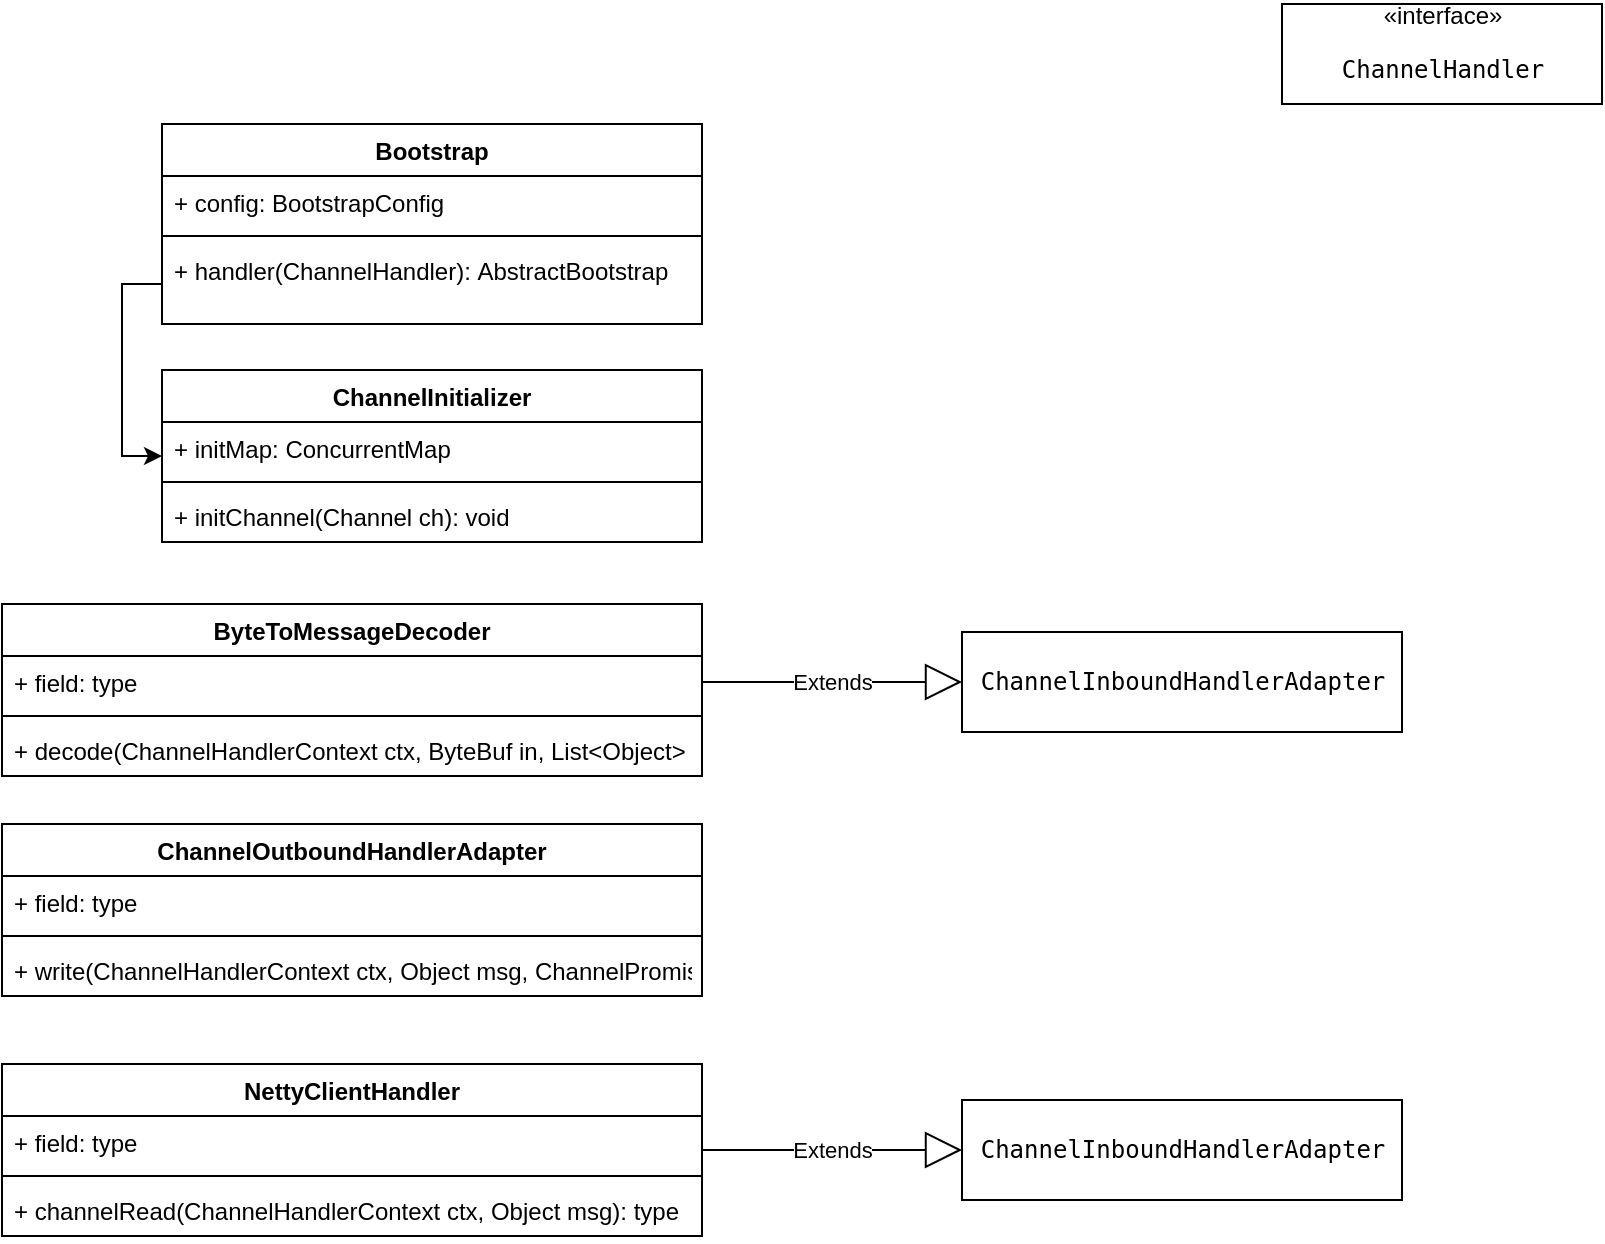 <mxfile version="10.6.0" type="github"><diagram id="1Czf7HREjJnhP2N_TsYZ" name="Page-1"><mxGraphModel dx="918" dy="468" grid="1" gridSize="10" guides="1" tooltips="1" connect="1" arrows="1" fold="1" page="1" pageScale="1" pageWidth="827" pageHeight="1169" math="0" shadow="0"><root><mxCell id="0"/><mxCell id="1" parent="0"/><mxCell id="bgV-Qu0pD-9gzEMiSoDQ-3" value="Bootstrap" style="swimlane;fontStyle=1;align=center;verticalAlign=top;childLayout=stackLayout;horizontal=1;startSize=26;horizontalStack=0;resizeParent=1;resizeParentMax=0;resizeLast=0;collapsible=1;marginBottom=0;" vertex="1" parent="1"><mxGeometry x="90" y="70" width="270" height="100" as="geometry"/></mxCell><mxCell id="bgV-Qu0pD-9gzEMiSoDQ-4" value="+ config: BootstrapConfig" style="text;strokeColor=none;fillColor=none;align=left;verticalAlign=top;spacingLeft=4;spacingRight=4;overflow=hidden;rotatable=0;points=[[0,0.5],[1,0.5]];portConstraint=eastwest;" vertex="1" parent="bgV-Qu0pD-9gzEMiSoDQ-3"><mxGeometry y="26" width="270" height="26" as="geometry"/></mxCell><mxCell id="bgV-Qu0pD-9gzEMiSoDQ-5" value="" style="line;strokeWidth=1;fillColor=none;align=left;verticalAlign=middle;spacingTop=-1;spacingLeft=3;spacingRight=3;rotatable=0;labelPosition=right;points=[];portConstraint=eastwest;" vertex="1" parent="bgV-Qu0pD-9gzEMiSoDQ-3"><mxGeometry y="52" width="270" height="8" as="geometry"/></mxCell><mxCell id="bgV-Qu0pD-9gzEMiSoDQ-6" value="+ handler(ChannelHandler): AbstractBootstrap" style="text;strokeColor=none;fillColor=none;align=left;verticalAlign=top;spacingLeft=4;spacingRight=4;overflow=hidden;rotatable=0;points=[[0,0.5],[1,0.5]];portConstraint=eastwest;" vertex="1" parent="bgV-Qu0pD-9gzEMiSoDQ-3"><mxGeometry y="60" width="270" height="40" as="geometry"/></mxCell><mxCell id="bgV-Qu0pD-9gzEMiSoDQ-10" value="«interface»&lt;br&gt;&lt;pre&gt;ChannelHandler&lt;/pre&gt;" style="html=1;" vertex="1" parent="1"><mxGeometry x="650" y="10" width="160" height="50" as="geometry"/></mxCell><mxCell id="bgV-Qu0pD-9gzEMiSoDQ-11" value="ChannelInitializer" style="swimlane;fontStyle=1;align=center;verticalAlign=top;childLayout=stackLayout;horizontal=1;startSize=26;horizontalStack=0;resizeParent=1;resizeParentMax=0;resizeLast=0;collapsible=1;marginBottom=0;" vertex="1" parent="1"><mxGeometry x="90" y="193" width="270" height="86" as="geometry"/></mxCell><mxCell id="bgV-Qu0pD-9gzEMiSoDQ-12" value="+ initMap: ConcurrentMap" style="text;strokeColor=none;fillColor=none;align=left;verticalAlign=top;spacingLeft=4;spacingRight=4;overflow=hidden;rotatable=0;points=[[0,0.5],[1,0.5]];portConstraint=eastwest;" vertex="1" parent="bgV-Qu0pD-9gzEMiSoDQ-11"><mxGeometry y="26" width="270" height="26" as="geometry"/></mxCell><mxCell id="bgV-Qu0pD-9gzEMiSoDQ-13" value="" style="line;strokeWidth=1;fillColor=none;align=left;verticalAlign=middle;spacingTop=-1;spacingLeft=3;spacingRight=3;rotatable=0;labelPosition=right;points=[];portConstraint=eastwest;" vertex="1" parent="bgV-Qu0pD-9gzEMiSoDQ-11"><mxGeometry y="52" width="270" height="8" as="geometry"/></mxCell><mxCell id="bgV-Qu0pD-9gzEMiSoDQ-14" value="+ initChannel(Channel ch): void&#10;" style="text;strokeColor=none;fillColor=none;align=left;verticalAlign=top;spacingLeft=4;spacingRight=4;overflow=hidden;rotatable=0;points=[[0,0.5],[1,0.5]];portConstraint=eastwest;" vertex="1" parent="bgV-Qu0pD-9gzEMiSoDQ-11"><mxGeometry y="60" width="270" height="26" as="geometry"/></mxCell><mxCell id="bgV-Qu0pD-9gzEMiSoDQ-15" style="edgeStyle=orthogonalEdgeStyle;rounded=0;orthogonalLoop=1;jettySize=auto;html=1;entryX=0;entryY=0.5;entryDx=0;entryDy=0;exitX=0;exitY=0.5;exitDx=0;exitDy=0;" edge="1" parent="1" source="bgV-Qu0pD-9gzEMiSoDQ-6" target="bgV-Qu0pD-9gzEMiSoDQ-11"><mxGeometry relative="1" as="geometry"><mxPoint x="60" y="190" as="sourcePoint"/></mxGeometry></mxCell><mxCell id="bgV-Qu0pD-9gzEMiSoDQ-16" value="ByteToMessageDecoder" style="swimlane;fontStyle=1;align=center;verticalAlign=top;childLayout=stackLayout;horizontal=1;startSize=26;horizontalStack=0;resizeParent=1;resizeParentMax=0;resizeLast=0;collapsible=1;marginBottom=0;" vertex="1" parent="1"><mxGeometry x="10" y="310" width="350" height="86" as="geometry"/></mxCell><mxCell id="bgV-Qu0pD-9gzEMiSoDQ-17" value="+ field: type" style="text;strokeColor=none;fillColor=none;align=left;verticalAlign=top;spacingLeft=4;spacingRight=4;overflow=hidden;rotatable=0;points=[[0,0.5],[1,0.5]];portConstraint=eastwest;" vertex="1" parent="bgV-Qu0pD-9gzEMiSoDQ-16"><mxGeometry y="26" width="350" height="26" as="geometry"/></mxCell><mxCell id="bgV-Qu0pD-9gzEMiSoDQ-18" value="" style="line;strokeWidth=1;fillColor=none;align=left;verticalAlign=middle;spacingTop=-1;spacingLeft=3;spacingRight=3;rotatable=0;labelPosition=right;points=[];portConstraint=eastwest;" vertex="1" parent="bgV-Qu0pD-9gzEMiSoDQ-16"><mxGeometry y="52" width="350" height="8" as="geometry"/></mxCell><mxCell id="bgV-Qu0pD-9gzEMiSoDQ-19" value="+ decode(ChannelHandlerContext ctx, ByteBuf in, List&lt;Object&gt; out): type&#10;" style="text;strokeColor=none;fillColor=none;align=left;verticalAlign=top;spacingLeft=4;spacingRight=4;overflow=hidden;rotatable=0;points=[[0,0.5],[1,0.5]];portConstraint=eastwest;" vertex="1" parent="bgV-Qu0pD-9gzEMiSoDQ-16"><mxGeometry y="60" width="350" height="26" as="geometry"/></mxCell><mxCell id="bgV-Qu0pD-9gzEMiSoDQ-20" value="Extends" style="endArrow=block;endSize=16;endFill=0;html=1;entryX=0;entryY=0.5;entryDx=0;entryDy=0;exitX=1;exitY=0.5;exitDx=0;exitDy=0;" edge="1" parent="1" source="bgV-Qu0pD-9gzEMiSoDQ-17" target="bgV-Qu0pD-9gzEMiSoDQ-21"><mxGeometry width="160" relative="1" as="geometry"><mxPoint x="370" y="349" as="sourcePoint"/><mxPoint x="420" y="350" as="targetPoint"/></mxGeometry></mxCell><mxCell id="bgV-Qu0pD-9gzEMiSoDQ-21" value="&lt;pre&gt;ChannelInboundHandlerAdapter&lt;/pre&gt;" style="html=1;" vertex="1" parent="1"><mxGeometry x="490" y="324" width="220" height="50" as="geometry"/></mxCell><mxCell id="bgV-Qu0pD-9gzEMiSoDQ-22" value="ChannelOutboundHandlerAdapter" style="swimlane;fontStyle=1;align=center;verticalAlign=top;childLayout=stackLayout;horizontal=1;startSize=26;horizontalStack=0;resizeParent=1;resizeParentMax=0;resizeLast=0;collapsible=1;marginBottom=0;" vertex="1" parent="1"><mxGeometry x="10" y="420" width="350" height="86" as="geometry"/></mxCell><mxCell id="bgV-Qu0pD-9gzEMiSoDQ-23" value="+ field: type" style="text;strokeColor=none;fillColor=none;align=left;verticalAlign=top;spacingLeft=4;spacingRight=4;overflow=hidden;rotatable=0;points=[[0,0.5],[1,0.5]];portConstraint=eastwest;" vertex="1" parent="bgV-Qu0pD-9gzEMiSoDQ-22"><mxGeometry y="26" width="350" height="26" as="geometry"/></mxCell><mxCell id="bgV-Qu0pD-9gzEMiSoDQ-24" value="" style="line;strokeWidth=1;fillColor=none;align=left;verticalAlign=middle;spacingTop=-1;spacingLeft=3;spacingRight=3;rotatable=0;labelPosition=right;points=[];portConstraint=eastwest;" vertex="1" parent="bgV-Qu0pD-9gzEMiSoDQ-22"><mxGeometry y="52" width="350" height="8" as="geometry"/></mxCell><mxCell id="bgV-Qu0pD-9gzEMiSoDQ-25" value="+ write(ChannelHandlerContext ctx, Object msg, ChannelPromise promise): type&#10;" style="text;strokeColor=none;fillColor=none;align=left;verticalAlign=top;spacingLeft=4;spacingRight=4;overflow=hidden;rotatable=0;points=[[0,0.5],[1,0.5]];portConstraint=eastwest;" vertex="1" parent="bgV-Qu0pD-9gzEMiSoDQ-22"><mxGeometry y="60" width="350" height="26" as="geometry"/></mxCell><mxCell id="bgV-Qu0pD-9gzEMiSoDQ-26" value="NettyClientHandler" style="swimlane;fontStyle=1;align=center;verticalAlign=top;childLayout=stackLayout;horizontal=1;startSize=26;horizontalStack=0;resizeParent=1;resizeParentMax=0;resizeLast=0;collapsible=1;marginBottom=0;" vertex="1" parent="1"><mxGeometry x="10" y="540" width="350" height="86" as="geometry"/></mxCell><mxCell id="bgV-Qu0pD-9gzEMiSoDQ-27" value="+ field: type" style="text;strokeColor=none;fillColor=none;align=left;verticalAlign=top;spacingLeft=4;spacingRight=4;overflow=hidden;rotatable=0;points=[[0,0.5],[1,0.5]];portConstraint=eastwest;" vertex="1" parent="bgV-Qu0pD-9gzEMiSoDQ-26"><mxGeometry y="26" width="350" height="26" as="geometry"/></mxCell><mxCell id="bgV-Qu0pD-9gzEMiSoDQ-28" value="" style="line;strokeWidth=1;fillColor=none;align=left;verticalAlign=middle;spacingTop=-1;spacingLeft=3;spacingRight=3;rotatable=0;labelPosition=right;points=[];portConstraint=eastwest;" vertex="1" parent="bgV-Qu0pD-9gzEMiSoDQ-26"><mxGeometry y="52" width="350" height="8" as="geometry"/></mxCell><mxCell id="bgV-Qu0pD-9gzEMiSoDQ-29" value="+ channelRead(ChannelHandlerContext ctx, Object msg): type&#10;" style="text;strokeColor=none;fillColor=none;align=left;verticalAlign=top;spacingLeft=4;spacingRight=4;overflow=hidden;rotatable=0;points=[[0,0.5],[1,0.5]];portConstraint=eastwest;" vertex="1" parent="bgV-Qu0pD-9gzEMiSoDQ-26"><mxGeometry y="60" width="350" height="26" as="geometry"/></mxCell><mxCell id="bgV-Qu0pD-9gzEMiSoDQ-30" value="Extends" style="endArrow=block;endSize=16;endFill=0;html=1;entryX=0;entryY=0.5;entryDx=0;entryDy=0;exitX=1;exitY=0.5;exitDx=0;exitDy=0;" edge="1" target="bgV-Qu0pD-9gzEMiSoDQ-31" parent="1"><mxGeometry width="160" relative="1" as="geometry"><mxPoint x="360" y="583" as="sourcePoint"/><mxPoint x="420" y="584" as="targetPoint"/></mxGeometry></mxCell><mxCell id="bgV-Qu0pD-9gzEMiSoDQ-31" value="&lt;pre&gt;ChannelInboundHandlerAdapter&lt;/pre&gt;" style="html=1;" vertex="1" parent="1"><mxGeometry x="490" y="558" width="220" height="50" as="geometry"/></mxCell></root></mxGraphModel></diagram></mxfile>